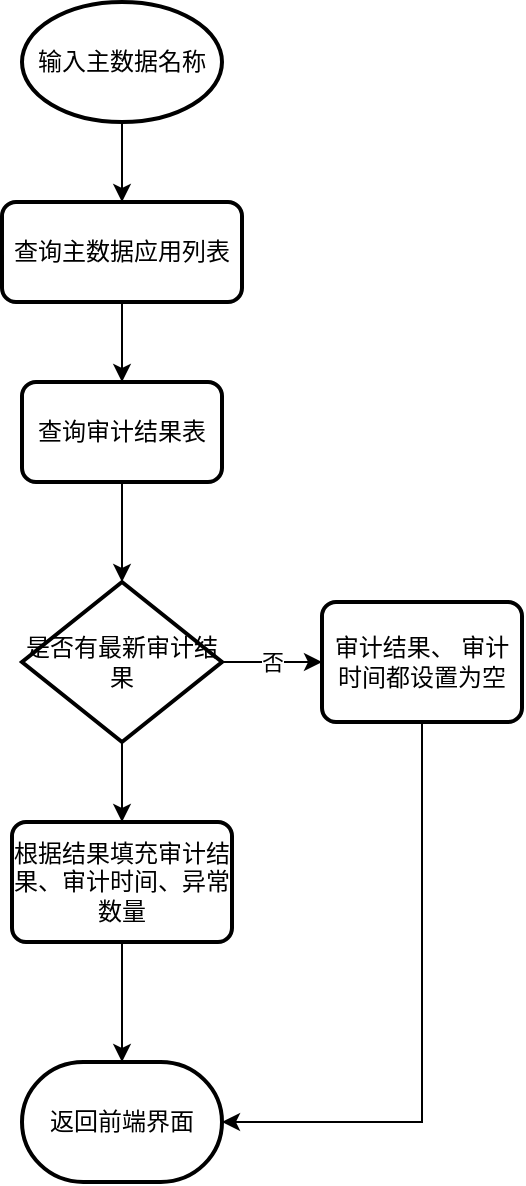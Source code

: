 <mxfile version="20.6.2" type="github">
  <diagram id="JEgZGxNz-CLaNs-rRkUG" name="第 1 页">
    <mxGraphModel dx="768" dy="461" grid="1" gridSize="10" guides="1" tooltips="1" connect="1" arrows="1" fold="1" page="1" pageScale="1" pageWidth="827" pageHeight="1169" math="0" shadow="0">
      <root>
        <mxCell id="0" />
        <mxCell id="1" parent="0" />
        <mxCell id="RsTXqCnpjIWFNA9EpPO4-14" value="" style="edgeStyle=orthogonalEdgeStyle;rounded=0;orthogonalLoop=1;jettySize=auto;html=1;" edge="1" parent="1" source="RsTXqCnpjIWFNA9EpPO4-1" target="RsTXqCnpjIWFNA9EpPO4-2">
          <mxGeometry relative="1" as="geometry" />
        </mxCell>
        <mxCell id="RsTXqCnpjIWFNA9EpPO4-1" value="输入主数据名称" style="strokeWidth=2;html=1;shape=mxgraph.flowchart.start_1;whiteSpace=wrap;" vertex="1" parent="1">
          <mxGeometry x="190" y="50" width="100" height="60" as="geometry" />
        </mxCell>
        <mxCell id="RsTXqCnpjIWFNA9EpPO4-15" value="" style="edgeStyle=orthogonalEdgeStyle;rounded=0;orthogonalLoop=1;jettySize=auto;html=1;" edge="1" parent="1" source="RsTXqCnpjIWFNA9EpPO4-2" target="RsTXqCnpjIWFNA9EpPO4-3">
          <mxGeometry relative="1" as="geometry" />
        </mxCell>
        <mxCell id="RsTXqCnpjIWFNA9EpPO4-2" value="查询主数据应用列表" style="rounded=1;whiteSpace=wrap;html=1;absoluteArcSize=1;arcSize=14;strokeWidth=2;" vertex="1" parent="1">
          <mxGeometry x="180" y="150" width="120" height="50" as="geometry" />
        </mxCell>
        <mxCell id="RsTXqCnpjIWFNA9EpPO4-6" value="" style="edgeStyle=orthogonalEdgeStyle;rounded=0;orthogonalLoop=1;jettySize=auto;html=1;" edge="1" parent="1" source="RsTXqCnpjIWFNA9EpPO4-3" target="RsTXqCnpjIWFNA9EpPO4-5">
          <mxGeometry relative="1" as="geometry" />
        </mxCell>
        <mxCell id="RsTXqCnpjIWFNA9EpPO4-3" value="查询审计结果表" style="rounded=1;whiteSpace=wrap;html=1;absoluteArcSize=1;arcSize=14;strokeWidth=2;" vertex="1" parent="1">
          <mxGeometry x="190" y="240" width="100" height="50" as="geometry" />
        </mxCell>
        <mxCell id="RsTXqCnpjIWFNA9EpPO4-8" value="否" style="edgeStyle=orthogonalEdgeStyle;rounded=0;orthogonalLoop=1;jettySize=auto;html=1;" edge="1" parent="1" source="RsTXqCnpjIWFNA9EpPO4-5" target="RsTXqCnpjIWFNA9EpPO4-7">
          <mxGeometry relative="1" as="geometry" />
        </mxCell>
        <mxCell id="RsTXqCnpjIWFNA9EpPO4-10" value="" style="edgeStyle=orthogonalEdgeStyle;rounded=0;orthogonalLoop=1;jettySize=auto;html=1;" edge="1" parent="1" source="RsTXqCnpjIWFNA9EpPO4-5" target="RsTXqCnpjIWFNA9EpPO4-9">
          <mxGeometry relative="1" as="geometry" />
        </mxCell>
        <mxCell id="RsTXqCnpjIWFNA9EpPO4-5" value="是否有最新审计结果" style="strokeWidth=2;html=1;shape=mxgraph.flowchart.decision;whiteSpace=wrap;" vertex="1" parent="1">
          <mxGeometry x="190" y="340" width="100" height="80" as="geometry" />
        </mxCell>
        <mxCell id="RsTXqCnpjIWFNA9EpPO4-13" style="edgeStyle=orthogonalEdgeStyle;rounded=0;orthogonalLoop=1;jettySize=auto;html=1;" edge="1" parent="1" source="RsTXqCnpjIWFNA9EpPO4-7" target="RsTXqCnpjIWFNA9EpPO4-11">
          <mxGeometry relative="1" as="geometry">
            <Array as="points">
              <mxPoint x="390" y="610" />
            </Array>
          </mxGeometry>
        </mxCell>
        <mxCell id="RsTXqCnpjIWFNA9EpPO4-7" value="审计结果、 审计时间都设置为空" style="rounded=1;whiteSpace=wrap;html=1;absoluteArcSize=1;arcSize=14;strokeWidth=2;" vertex="1" parent="1">
          <mxGeometry x="340" y="350" width="100" height="60" as="geometry" />
        </mxCell>
        <mxCell id="RsTXqCnpjIWFNA9EpPO4-12" value="" style="edgeStyle=orthogonalEdgeStyle;rounded=0;orthogonalLoop=1;jettySize=auto;html=1;" edge="1" parent="1" source="RsTXqCnpjIWFNA9EpPO4-9" target="RsTXqCnpjIWFNA9EpPO4-11">
          <mxGeometry relative="1" as="geometry" />
        </mxCell>
        <mxCell id="RsTXqCnpjIWFNA9EpPO4-9" value="根据结果填充审计结果、审计时间、异常数量" style="rounded=1;whiteSpace=wrap;html=1;absoluteArcSize=1;arcSize=14;strokeWidth=2;" vertex="1" parent="1">
          <mxGeometry x="185" y="460" width="110" height="60" as="geometry" />
        </mxCell>
        <mxCell id="RsTXqCnpjIWFNA9EpPO4-11" value="返回前端界面" style="strokeWidth=2;html=1;shape=mxgraph.flowchart.terminator;whiteSpace=wrap;" vertex="1" parent="1">
          <mxGeometry x="190" y="580" width="100" height="60" as="geometry" />
        </mxCell>
      </root>
    </mxGraphModel>
  </diagram>
</mxfile>
